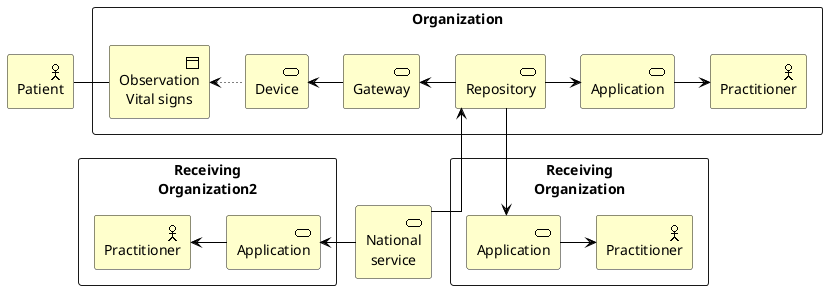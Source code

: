 @startuml
!include <archimate/Archimate>
skinparam linetype ortho

'archimate #Motivation "Samhandlings-\nbehov" as behov <<requirement>>
archimate #Business "Patient" as patient <<actor>>

rectangle "Organization" {
 archimate #Business "Application" as app1 <<service>>
 archimate #Business "Practitioner" as pract1 <<actor>>
 archimate #Business "Repository" as repo <<service>>
 archimate #Business "Device" as device <<service>>
 archimate #Business "Gateway" as gw <<service>>
 archimate #Business "Observation\nVital signs" as obs <<object>>
}

archimate #Business "National\nservice" as pmd <<service>>

rectangle "Receiving\nOrganization" as receiver {
archimate #Business "Practitioner" as pract2 <<actor>>
archimate #Business "Application" as app2 <<service>>
}

rectangle "Receiving\nOrganization2" as receiver2 {
archimate #Business "Application" as app3 <<service>>
archimate #Business "Practitioner" as pract3 <<actor>>
pract3 <-right- app3
}

patient - obs
obs <-[dotted] device
device <- gw
gw <- repo
repo -> app1
'app1 -down[hidden]- app2 
repo <-down- pmd
pmd -left-> app3
'pmd -right-> app2
app1 -> pract1
app2 -> pract2
repo --> app2
'app3 <-right- pmd

@enduml